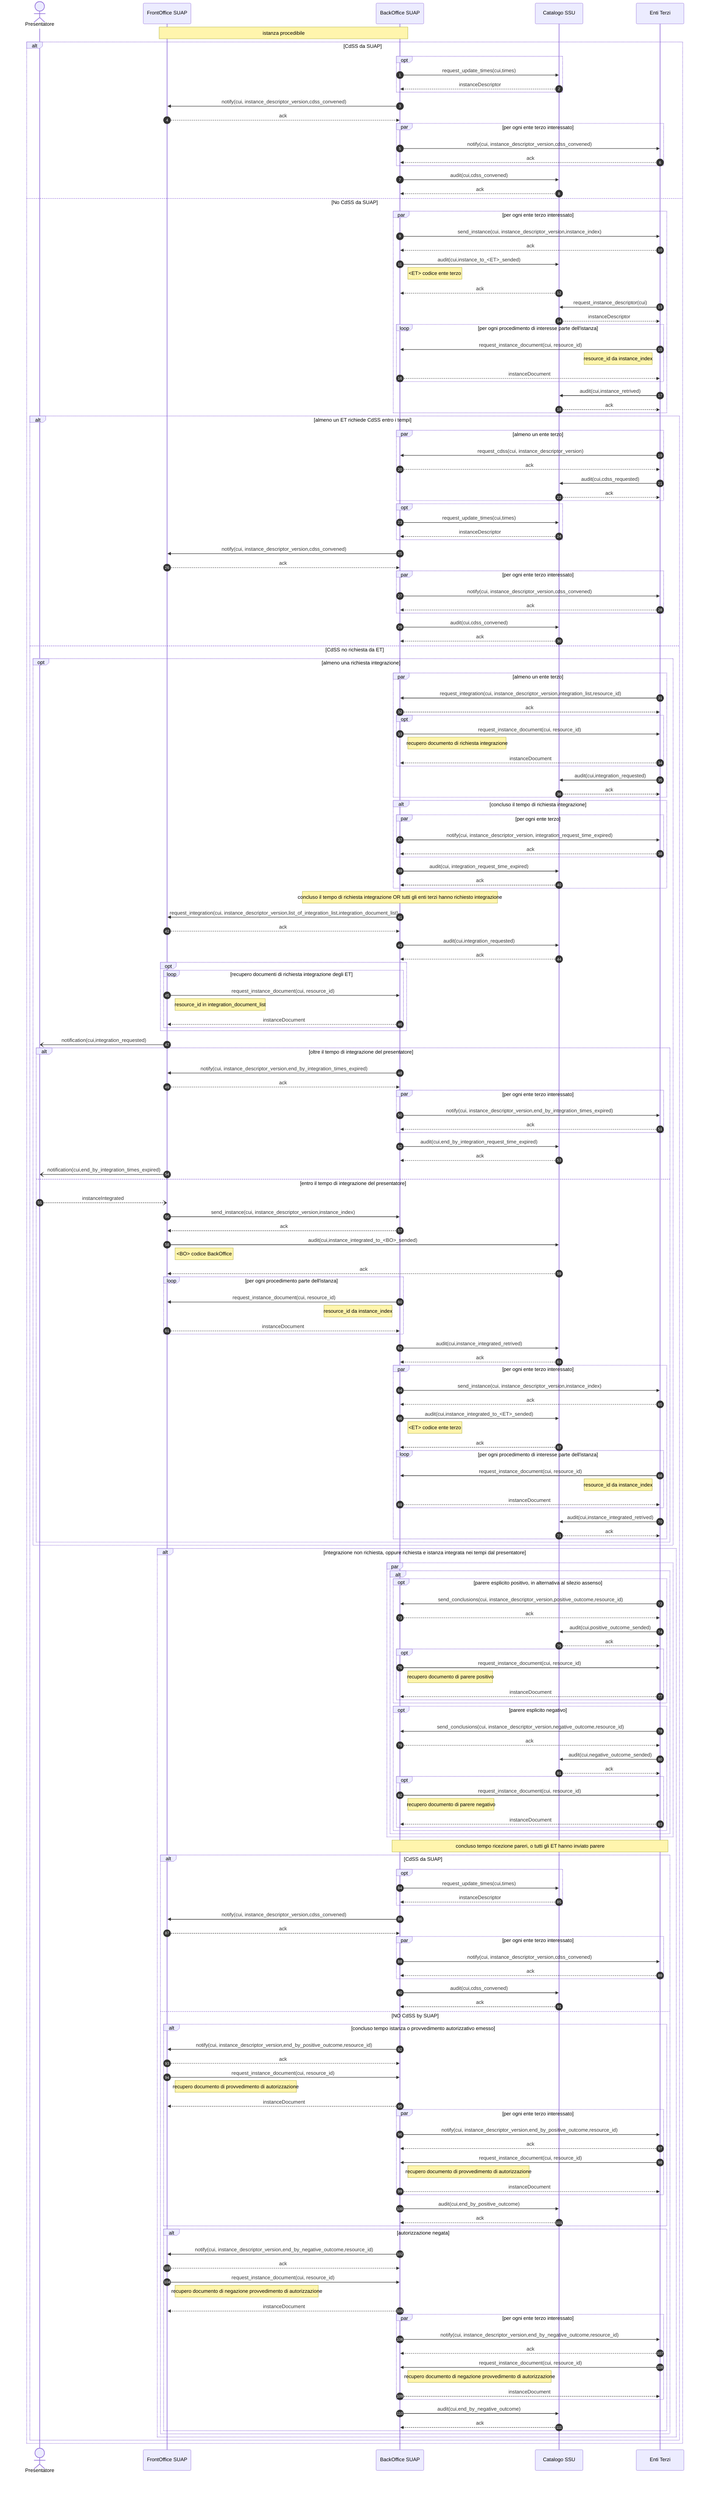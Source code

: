 sequenceDiagram
    autonumber

    actor P as Presentatore    
    participant F as FrontOffice SUAP
    participant B as BackOffice SUAP   
    participant C as Catalogo SSU 
    participant E as Enti Terzi    

    Note over F,B: istanza procedibile

    alt CdSS da SUAP
        opt 
            B ->> C: request_update_times(cui,times)
            C -->> B: instanceDescriptor
        end 
        B ->> F: notify(cui, instance_descriptor_version,cdss_convened)
        F -->> B: ack    

        par per ogni ente terzo interessato
            B ->> E: notify(cui, instance_descriptor_version,cdss_convened)
            E -->> B: ack
        end
        
        B ->> C: audit(cui,cdss_convened)
        C -->> B: ack

       
    else No CdSS da SUAP

        par per ogni ente terzo interessato        
            B ->> E: send_instance(cui, instance_descriptor_version,instance_index)
            E -->> B: ack
            B ->> C: audit(cui,instance_to_<ET>_sended)
            note right of B: <ET> codice ente terzo 
            C -->> B: ack
            E ->> C: request_instance_descriptor(cui)
            C -->> E: instanceDescriptor
            loop per ogni procedimento di interesse parte dell'istanza 
            E ->> B: request_instance_document(cui, resource_id)
            note left of E: resource_id da instance_index
            B -->> E: instanceDocument
            end
            E ->> C: audit(cui,instance_retrived)
            C -->> E: ack
        end

        alt almeno un ET richiede CdSS entro i tempi
            par almeno un ente terzo
                E ->> B: request_cdss(cui, instance_descriptor_version)
                B -->> E: ack 
                E ->> C: audit(cui,cdss_requested)
                C -->> E: ack           
            end

            opt 
                B ->> C: request_update_times(cui,times)
                C -->> B: instanceDescriptor
            end

            B ->> F: notify(cui, instance_descriptor_version,cdss_convened)
            F -->> B: ack    

            par per ogni ente terzo interessato
                B ->> E: notify(cui, instance_descriptor_version,cdss_convened)
                E -->> B: ack
            end
            
            B ->> C: audit(cui,cdss_convened)
            C -->> B: ack

        else CdSS no richiesta da ET


            opt almeno una richiesta integrazione
                par almeno un ente terzo
                    E ->> B: request_integration(cui, instance_descriptor_version,integration_list,resource_id)
                    B -->> E: ack 
                    opt
                        B ->> E: request_instance_document(cui, resource_id)
                        note right of B: recupero documento di richiesta integrazione
                        E -->> B: instanceDocument    
                    end
                    E ->> C: audit(cui,integration_requested)
                    C -->> E: ack           
                end

                alt concluso il tempo di richiesta integrazione 
                    par per ogni ente terzo
                        B ->> E: notify(cui, instance_descriptor_version, integration_request_time_expired)
                        E -->> B: ack
                    end
                    B ->> C: audit(cui, integration_request_time_expired)
                    C -->> B: ack
                end 

                Note over B: concluso il tempo di richiesta integrazione OR tutti gli enti terzi hanno richiesto integrazione
                B ->> F: request_integration(cui, instance_descriptor_version,list_of_integration_list,integration_document_list)
                F -->> B: ack
                B ->> C: audit(cui,integration_requested)
                C -->> B: ack
                opt
                    loop recupero documenti di richiesta integrazione degli ET
                    F ->> B: request_instance_document(cui, resource_id)
                    note right of F: resource_id in integration_document_list
                    B -->> F: instanceDocument    
                    end
                end
                F -) P: notification(cui,integration_requested) 

                alt oltre il tempo di integrazione del presentatore
                    B ->> F: notify(cui, instance_descriptor_version,end_by_integration_times_expired)
                    F -->> B: ack
                    par per ogni ente terzo interessato
                        B ->> E: notify(cui, instance_descriptor_version,end_by_integration_times_expired)
                        E -->> B: ack
                    end
                    B ->> C: audit(cui,end_by_integration_request_time_expired)
                    C -->> B: ack

                    F -) P: notification(cui,end_by_integration_times_expired)
                else entro il tempo di integrazione del presentatore 
                    P --) F: instanceIntegrated
                    F ->> B: send_instance(cui, instance_descriptor_version,instance_index)
                    B -->> F: ack
                    F ->> C: audit(cui,instance_integrated_to_<BO>_sended)
                    note right of F: <BO> codice BackOffice
                    C -->> F: ack
                    loop per ogni procedimento parte dell'istanza 
                        B ->> F: request_instance_document(cui, resource_id)
                        note left of B: resource_id da instance_index
                        F -->> B: instanceDocument
                    end
                    B ->> C: audit(cui,instance_integrated_retrived)
                    C -->> B: ack
                    par per ogni ente terzo interessato                
                        B ->> E: send_instance(cui, instance_descriptor_version,instance_index)
                        E -->> B: ack
                        B ->> C: audit(cui,instance_integrated_to_<ET>_sended)
                        note right of B: <ET> codice ente terzo
                        C -->> B: ack
                        loop per ogni procedimento di interesse parte dell'istanza 
                            E ->> B: request_instance_document(cui, resource_id)
                            note left of E: resource_id da instance_index
                            B -->> E: instanceDocument
                        end
                        E ->> C: audit(cui,instance_integrated_retrived)
                        C -->> E: ack
                    end

                end

            end
            
            alt integrazione non richiesta, oppure richiesta e istanza integrata nei tempi dal presentatore

                par
                    alt 
                        opt parere esplicito positivo, in alternativa al silezio assenso
                            E ->> B: send_conclusions(cui, instance_descriptor_version,positive_outcome,resource_id)
                            B -->> E: ack 
                            E ->> C: audit(cui,positive_outcome_sended)
                            C -->> E: ack
                            opt
                                B ->> E: request_instance_document(cui, resource_id)
                                note right of B: recupero documento di parere positivo
                                E -->> B: instanceDocument    
                            end
                        end
                         opt parere esplicito negativo
                            E ->> B: send_conclusions(cui, instance_descriptor_version,negative_outcome,resource_id)
                            B -->> E: ack 
                            E ->> C: audit(cui,negative_outcome_sended)
                            C -->> E: ack
                            opt
                                B ->> E: request_instance_document(cui, resource_id)
                                note right of B: recupero documento di parere negativo
                                E -->> B: instanceDocument    
                            end
                        end
                    end       
                end
 
                Note over B,E: concluso tempo ricezione pareri, o tutti gli ET hanno inviato  parere

                alt CdSS da SUAP
                    opt 
                        B ->> C: request_update_times(cui,times)
                        C -->> B: instanceDescriptor
                    end 

                    B ->> F: notify(cui, instance_descriptor_version,cdss_convened)
                    F -->> B: ack    

                    par per ogni ente terzo interessato
                        B ->> E: notify(cui, instance_descriptor_version,cdss_convened)
                        E -->> B: ack
                    end
                    
                    B ->> C: audit(cui,cdss_convened)
                    C -->> B: ack
                else NO CdSS by SUAP
                
                    alt concluso tempo istanza o provvedimento autorizzativo emesso 
                        B ->> F: notify(cui, instance_descriptor_version,end_by_positive_outcome,resource_id)
                        F -->> B: ack
                        F ->> B: request_instance_document(cui, resource_id)
                        note right of F: recupero documento di provvedimento di autorizzazione
                        B -->> F: instanceDocument            
                        par per ogni ente terzo interessato
                            B ->> E: notify(cui, instance_descriptor_version,end_by_positive_outcome,resource_id)
                            E -->> B: ack
                            E ->> B: request_instance_document(cui, resource_id)
                        note right of B: recupero documento di provvedimento di autorizzazione
                            B -->> E: instanceDocument 
                        end
                        B ->> C: audit(cui,end_by_positive_outcome)
                        C -->> B: ack
                    end
                     alt autorizzazione negata
                        B ->> F: notify(cui, instance_descriptor_version,end_by_negative_outcome,resource_id)
                        F -->> B: ack
                        F ->> B: request_instance_document(cui, resource_id)
                        note right of F: recupero documento di negazione provvedimento di autorizzazione
                        B -->> F: instanceDocument            
                        par per ogni ente terzo interessato
                            B ->> E: notify(cui, instance_descriptor_version,end_by_negative_outcome,resource_id)
                            E -->> B: ack
                            E ->> B: request_instance_document(cui, resource_id)
                        note right of B: recupero documento di negazione provvedimento di autorizzazione
                            B -->> E: instanceDocument 
                        end
                        B ->> C: audit(cui,end_by_negative_outcome)
                        C -->> B: ack
                    end
                end

            end

        end

   end